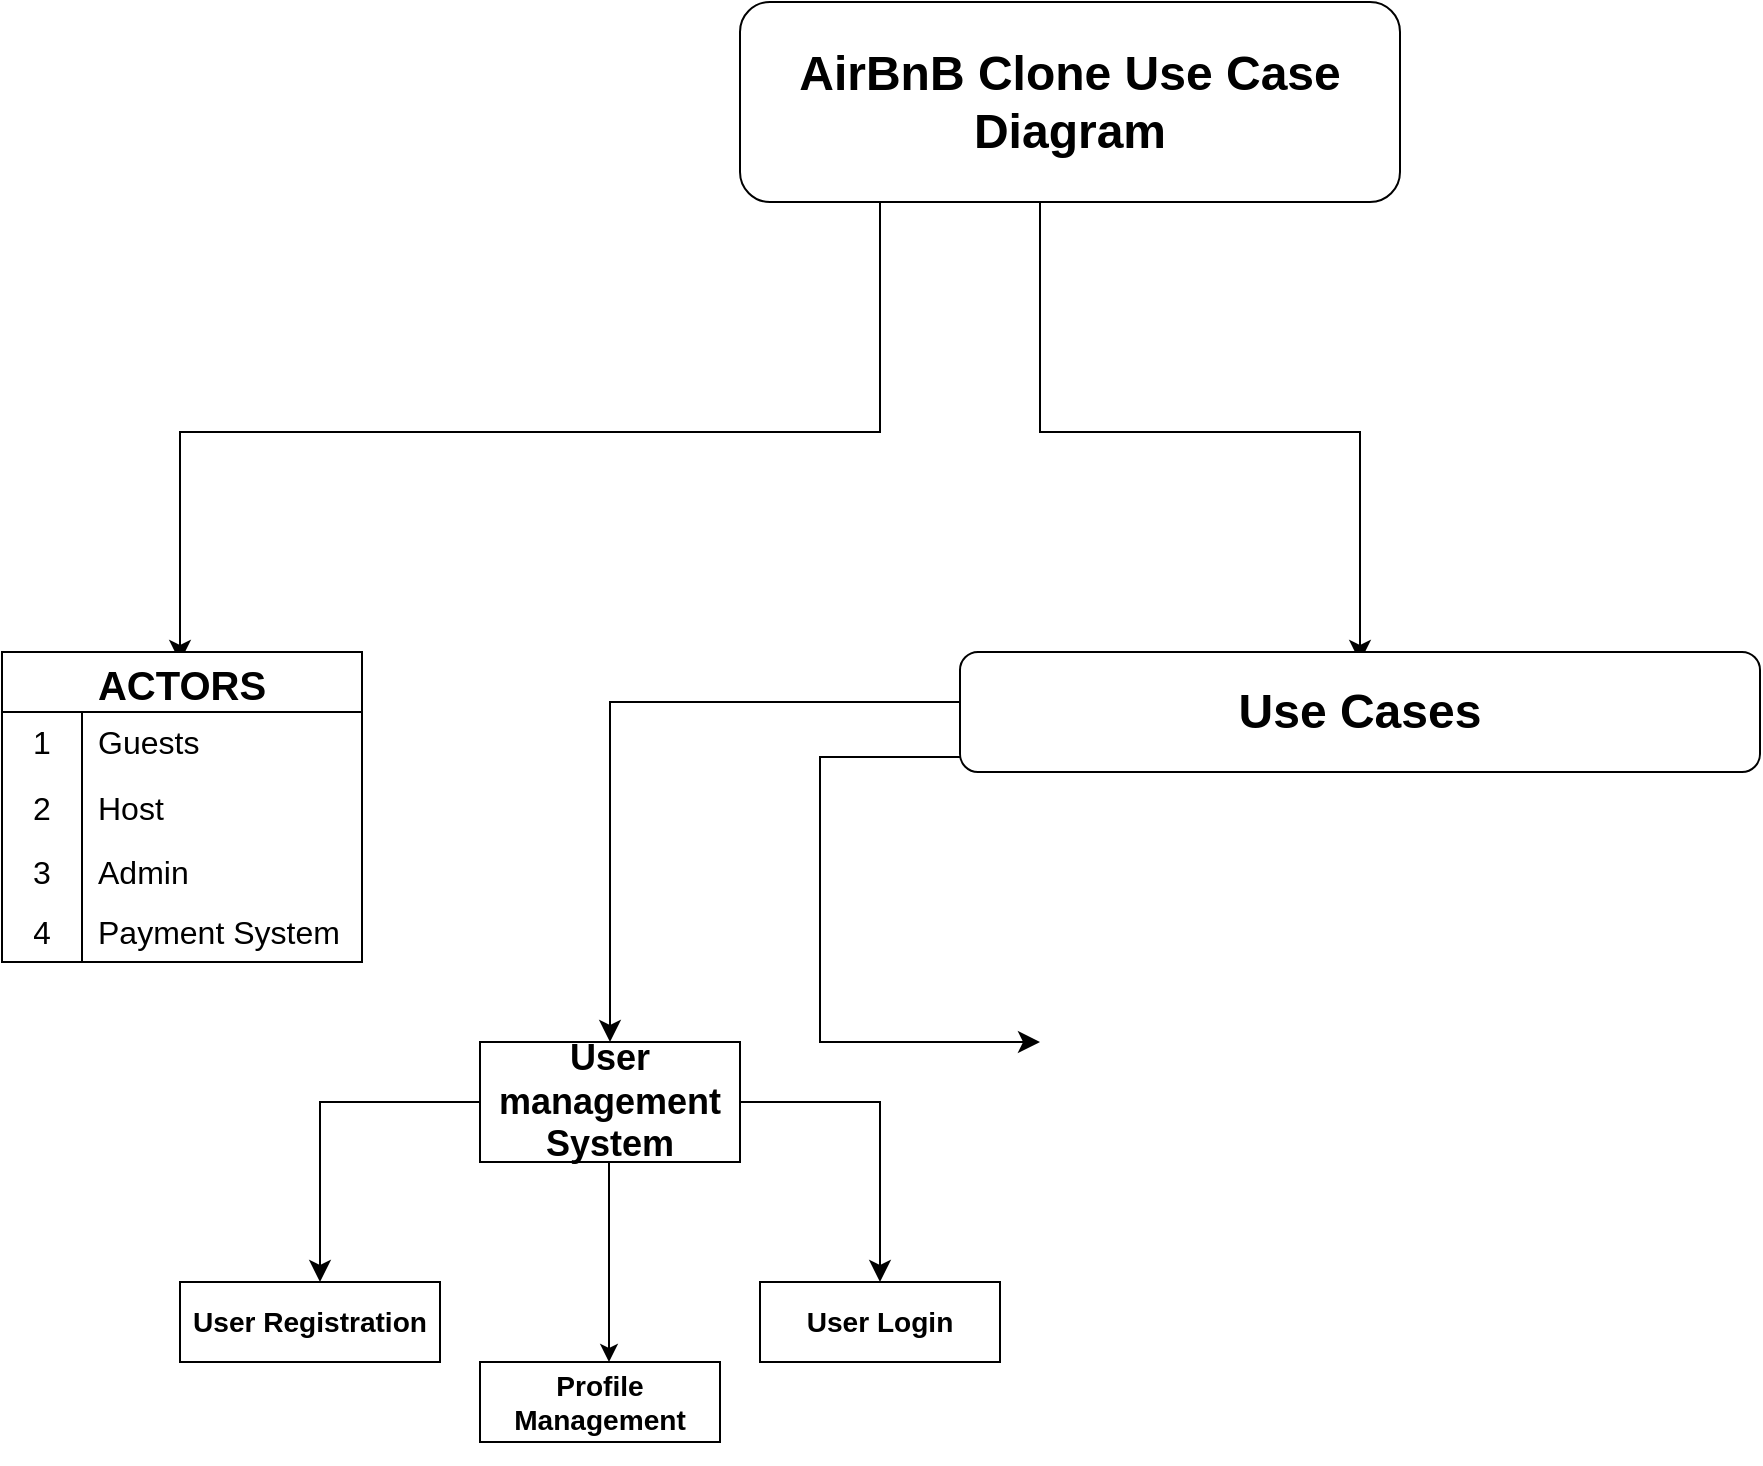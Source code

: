 <mxfile version="24.9.0">
  <diagram name="Page-1" id="9f46799a-70d6-7492-0946-bef42562c5a5">
    <mxGraphModel dx="880" dy="444" grid="1" gridSize="10" guides="1" tooltips="1" connect="1" arrows="1" fold="1" page="1" pageScale="1" pageWidth="1100" pageHeight="850" background="none" math="0" shadow="0">
      <root>
        <mxCell id="0" />
        <mxCell id="1" parent="0" />
        <mxCell id="HeEG7lRlbJ2S9BbYJhb8-2" value="&lt;h1&gt;AirBnB Clone Use Case Diagram&lt;/h1&gt;" style="rounded=1;whiteSpace=wrap;html=1;" vertex="1" parent="1">
          <mxGeometry x="370" y="40" width="330" height="100" as="geometry" />
        </mxCell>
        <mxCell id="HeEG7lRlbJ2S9BbYJhb8-4" value="" style="edgeStyle=elbowEdgeStyle;elbow=vertical;endArrow=classic;html=1;curved=0;rounded=0;endSize=8;startSize=8;" edge="1" parent="1">
          <mxGeometry width="50" height="50" relative="1" as="geometry">
            <mxPoint x="520" y="140" as="sourcePoint" />
            <mxPoint x="680" y="370" as="targetPoint" />
          </mxGeometry>
        </mxCell>
        <mxCell id="HeEG7lRlbJ2S9BbYJhb8-5" value="" style="edgeStyle=elbowEdgeStyle;elbow=vertical;endArrow=classic;html=1;curved=0;rounded=0;endSize=8;startSize=8;" edge="1" parent="1">
          <mxGeometry width="50" height="50" relative="1" as="geometry">
            <mxPoint x="440" y="140" as="sourcePoint" />
            <mxPoint x="90" y="370" as="targetPoint" />
          </mxGeometry>
        </mxCell>
        <mxCell id="HeEG7lRlbJ2S9BbYJhb8-6" value="ACTORS" style="shape=table;startSize=30;container=1;collapsible=0;childLayout=tableLayout;fixedRows=1;rowLines=0;fontStyle=1;strokeColor=default;fontSize=20;" vertex="1" parent="1">
          <mxGeometry x="1" y="365" width="180" height="155" as="geometry" />
        </mxCell>
        <mxCell id="HeEG7lRlbJ2S9BbYJhb8-7" value="" style="shape=tableRow;horizontal=0;startSize=0;swimlaneHead=0;swimlaneBody=0;top=0;left=0;bottom=0;right=0;collapsible=0;dropTarget=0;fillColor=none;points=[[0,0.5],[1,0.5]];portConstraint=eastwest;strokeColor=inherit;fontSize=16;" vertex="1" parent="HeEG7lRlbJ2S9BbYJhb8-6">
          <mxGeometry y="30" width="180" height="30" as="geometry" />
        </mxCell>
        <mxCell id="HeEG7lRlbJ2S9BbYJhb8-8" value="1" style="shape=partialRectangle;html=1;whiteSpace=wrap;connectable=0;fillColor=none;top=0;left=0;bottom=0;right=0;overflow=hidden;pointerEvents=1;strokeColor=inherit;fontSize=16;" vertex="1" parent="HeEG7lRlbJ2S9BbYJhb8-7">
          <mxGeometry width="40" height="30" as="geometry">
            <mxRectangle width="40" height="30" as="alternateBounds" />
          </mxGeometry>
        </mxCell>
        <mxCell id="HeEG7lRlbJ2S9BbYJhb8-9" value="Guests" style="shape=partialRectangle;html=1;whiteSpace=wrap;connectable=0;fillColor=none;top=0;left=0;bottom=0;right=0;align=left;spacingLeft=6;overflow=hidden;strokeColor=inherit;fontSize=16;" vertex="1" parent="HeEG7lRlbJ2S9BbYJhb8-7">
          <mxGeometry x="40" width="140" height="30" as="geometry">
            <mxRectangle width="140" height="30" as="alternateBounds" />
          </mxGeometry>
        </mxCell>
        <mxCell id="HeEG7lRlbJ2S9BbYJhb8-10" value="" style="shape=tableRow;horizontal=0;startSize=0;swimlaneHead=0;swimlaneBody=0;top=0;left=0;bottom=0;right=0;collapsible=0;dropTarget=0;fillColor=none;points=[[0,0.5],[1,0.5]];portConstraint=eastwest;strokeColor=inherit;fontSize=16;" vertex="1" parent="HeEG7lRlbJ2S9BbYJhb8-6">
          <mxGeometry y="60" width="180" height="35" as="geometry" />
        </mxCell>
        <mxCell id="HeEG7lRlbJ2S9BbYJhb8-11" value="2" style="shape=partialRectangle;html=1;whiteSpace=wrap;connectable=0;fillColor=none;top=0;left=0;bottom=0;right=0;overflow=hidden;strokeColor=inherit;fontSize=16;" vertex="1" parent="HeEG7lRlbJ2S9BbYJhb8-10">
          <mxGeometry width="40" height="35" as="geometry">
            <mxRectangle width="40" height="35" as="alternateBounds" />
          </mxGeometry>
        </mxCell>
        <mxCell id="HeEG7lRlbJ2S9BbYJhb8-12" value="Host" style="shape=partialRectangle;html=1;whiteSpace=wrap;connectable=0;fillColor=none;top=0;left=0;bottom=0;right=0;align=left;spacingLeft=6;overflow=hidden;strokeColor=inherit;fontSize=16;" vertex="1" parent="HeEG7lRlbJ2S9BbYJhb8-10">
          <mxGeometry x="40" width="140" height="35" as="geometry">
            <mxRectangle width="140" height="35" as="alternateBounds" />
          </mxGeometry>
        </mxCell>
        <mxCell id="HeEG7lRlbJ2S9BbYJhb8-13" value="" style="shape=tableRow;horizontal=0;startSize=0;swimlaneHead=0;swimlaneBody=0;top=0;left=0;bottom=0;right=0;collapsible=0;dropTarget=0;fillColor=none;points=[[0,0.5],[1,0.5]];portConstraint=eastwest;strokeColor=inherit;fontSize=16;" vertex="1" parent="HeEG7lRlbJ2S9BbYJhb8-6">
          <mxGeometry y="95" width="180" height="30" as="geometry" />
        </mxCell>
        <mxCell id="HeEG7lRlbJ2S9BbYJhb8-14" value="3" style="shape=partialRectangle;html=1;whiteSpace=wrap;connectable=0;fillColor=none;top=0;left=0;bottom=0;right=0;overflow=hidden;strokeColor=inherit;fontSize=16;" vertex="1" parent="HeEG7lRlbJ2S9BbYJhb8-13">
          <mxGeometry width="40" height="30" as="geometry">
            <mxRectangle width="40" height="30" as="alternateBounds" />
          </mxGeometry>
        </mxCell>
        <mxCell id="HeEG7lRlbJ2S9BbYJhb8-15" value="Admin" style="shape=partialRectangle;html=1;whiteSpace=wrap;connectable=0;fillColor=none;top=0;left=0;bottom=0;right=0;align=left;spacingLeft=6;overflow=hidden;strokeColor=inherit;fontSize=16;" vertex="1" parent="HeEG7lRlbJ2S9BbYJhb8-13">
          <mxGeometry x="40" width="140" height="30" as="geometry">
            <mxRectangle width="140" height="30" as="alternateBounds" />
          </mxGeometry>
        </mxCell>
        <mxCell id="HeEG7lRlbJ2S9BbYJhb8-16" value="" style="shape=tableRow;horizontal=0;startSize=0;swimlaneHead=0;swimlaneBody=0;top=0;left=0;bottom=0;right=0;collapsible=0;dropTarget=0;fillColor=none;points=[[0,0.5],[1,0.5]];portConstraint=eastwest;strokeColor=inherit;fontSize=16;" vertex="1" parent="HeEG7lRlbJ2S9BbYJhb8-6">
          <mxGeometry y="125" width="180" height="30" as="geometry" />
        </mxCell>
        <mxCell id="HeEG7lRlbJ2S9BbYJhb8-17" value="4" style="shape=partialRectangle;html=1;whiteSpace=wrap;connectable=0;fillColor=none;top=0;left=0;bottom=0;right=0;overflow=hidden;strokeColor=inherit;fontSize=16;" vertex="1" parent="HeEG7lRlbJ2S9BbYJhb8-16">
          <mxGeometry width="40" height="30" as="geometry">
            <mxRectangle width="40" height="30" as="alternateBounds" />
          </mxGeometry>
        </mxCell>
        <mxCell id="HeEG7lRlbJ2S9BbYJhb8-18" value="Payment System" style="shape=partialRectangle;html=1;whiteSpace=wrap;connectable=0;fillColor=none;top=0;left=0;bottom=0;right=0;align=left;spacingLeft=6;overflow=hidden;strokeColor=inherit;fontSize=16;" vertex="1" parent="HeEG7lRlbJ2S9BbYJhb8-16">
          <mxGeometry x="40" width="140" height="30" as="geometry">
            <mxRectangle width="140" height="30" as="alternateBounds" />
          </mxGeometry>
        </mxCell>
        <mxCell id="HeEG7lRlbJ2S9BbYJhb8-19" value="&lt;h1&gt;Use Cases&lt;/h1&gt;" style="rounded=1;whiteSpace=wrap;html=1;" vertex="1" parent="1">
          <mxGeometry x="480" y="365" width="400" height="60" as="geometry" />
        </mxCell>
        <mxCell id="HeEG7lRlbJ2S9BbYJhb8-20" value="" style="edgeStyle=segmentEdgeStyle;endArrow=classic;html=1;curved=0;rounded=0;endSize=8;startSize=8;entryX=0.5;entryY=0;entryDx=0;entryDy=0;" edge="1" parent="1" target="HeEG7lRlbJ2S9BbYJhb8-22">
          <mxGeometry width="50" height="50" relative="1" as="geometry">
            <mxPoint x="480" y="390" as="sourcePoint" />
            <mxPoint x="318" y="540" as="targetPoint" />
          </mxGeometry>
        </mxCell>
        <mxCell id="HeEG7lRlbJ2S9BbYJhb8-21" value="" style="edgeStyle=segmentEdgeStyle;endArrow=classic;html=1;curved=0;rounded=0;endSize=8;startSize=8;" edge="1" parent="1">
          <mxGeometry width="50" height="50" relative="1" as="geometry">
            <mxPoint x="480" y="417.5" as="sourcePoint" />
            <mxPoint x="520" y="560" as="targetPoint" />
            <Array as="points">
              <mxPoint x="410" y="418" />
              <mxPoint x="410" y="560" />
            </Array>
          </mxGeometry>
        </mxCell>
        <mxCell id="HeEG7lRlbJ2S9BbYJhb8-22" value="&lt;h2&gt;User management System&lt;/h2&gt;" style="rounded=0;whiteSpace=wrap;html=1;" vertex="1" parent="1">
          <mxGeometry x="240" y="560" width="130" height="60" as="geometry" />
        </mxCell>
        <mxCell id="HeEG7lRlbJ2S9BbYJhb8-23" value="" style="edgeStyle=segmentEdgeStyle;endArrow=classic;html=1;curved=0;rounded=0;endSize=8;startSize=8;" edge="1" parent="1">
          <mxGeometry width="50" height="50" relative="1" as="geometry">
            <mxPoint x="240" y="590" as="sourcePoint" />
            <mxPoint x="160" y="680" as="targetPoint" />
          </mxGeometry>
        </mxCell>
        <mxCell id="HeEG7lRlbJ2S9BbYJhb8-24" value="" style="edgeStyle=segmentEdgeStyle;endArrow=classic;html=1;curved=0;rounded=0;endSize=8;startSize=8;" edge="1" parent="1">
          <mxGeometry width="50" height="50" relative="1" as="geometry">
            <mxPoint x="370" y="590" as="sourcePoint" />
            <mxPoint x="440" y="680" as="targetPoint" />
          </mxGeometry>
        </mxCell>
        <mxCell id="HeEG7lRlbJ2S9BbYJhb8-25" value="" style="endArrow=classic;html=1;rounded=0;" edge="1" parent="1">
          <mxGeometry width="50" height="50" relative="1" as="geometry">
            <mxPoint x="304.5" y="620" as="sourcePoint" />
            <mxPoint x="304.5" y="720" as="targetPoint" />
          </mxGeometry>
        </mxCell>
        <mxCell id="HeEG7lRlbJ2S9BbYJhb8-27" value="&lt;h3&gt;User Login&lt;/h3&gt;" style="rounded=0;whiteSpace=wrap;html=1;" vertex="1" parent="1">
          <mxGeometry x="380" y="680" width="120" height="40" as="geometry" />
        </mxCell>
        <mxCell id="HeEG7lRlbJ2S9BbYJhb8-28" value="&lt;h3&gt;Profile Management&lt;/h3&gt;" style="rounded=0;whiteSpace=wrap;html=1;" vertex="1" parent="1">
          <mxGeometry x="240" y="720" width="120" height="40" as="geometry" />
        </mxCell>
        <mxCell id="HeEG7lRlbJ2S9BbYJhb8-29" value="&lt;h3&gt;User Registration&lt;/h3&gt;" style="rounded=0;whiteSpace=wrap;html=1;" vertex="1" parent="1">
          <mxGeometry x="90" y="680" width="130" height="40" as="geometry" />
        </mxCell>
      </root>
    </mxGraphModel>
  </diagram>
</mxfile>
